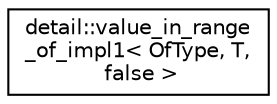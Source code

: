 digraph "Graphical Class Hierarchy"
{
 // LATEX_PDF_SIZE
  edge [fontname="Helvetica",fontsize="10",labelfontname="Helvetica",labelfontsize="10"];
  node [fontname="Helvetica",fontsize="10",shape=record];
  rankdir="LR";
  Node0 [label="detail::value_in_range\l_of_impl1\< OfType, T,\l false \>",height=0.2,width=0.4,color="black", fillcolor="white", style="filled",URL="$structdetail_1_1value__in__range__of__impl1_3_01OfType_00_01T_00_01false_01_4.html",tooltip=" "];
}
